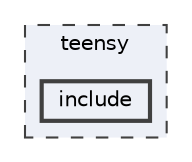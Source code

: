 digraph "C:/Users/Howne/Documents/ESILV/DVB_CDR/teensy/include"
{
 // LATEX_PDF_SIZE
  bgcolor="transparent";
  edge [fontname=Helvetica,fontsize=10,labelfontname=Helvetica,labelfontsize=10];
  node [fontname=Helvetica,fontsize=10,shape=box,height=0.2,width=0.4];
  compound=true
  subgraph clusterdir_c23448e5a8948b173fc11b1b74e1e2d3 {
    graph [ bgcolor="#edf0f7", pencolor="grey25", label="teensy", fontname=Helvetica,fontsize=10 style="filled,dashed", URL="dir_c23448e5a8948b173fc11b1b74e1e2d3.html",tooltip=""]
  dir_548772da9d0e2cd88f55eeca4f7830ea [label="include", fillcolor="#edf0f7", color="grey25", style="filled,bold", URL="dir_548772da9d0e2cd88f55eeca4f7830ea.html",tooltip=""];
  }
}
